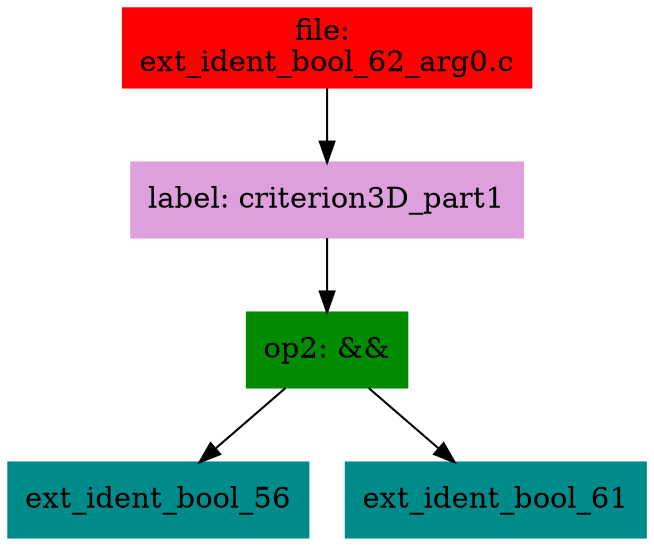 digraph G {
node [shape=box]

0 [label="file: 
ext_ident_bool_62_arg0.c",color=red, style=filled]
1 [label="label: criterion3D_part1",color=plum, style=filled]
0 -> 1
2 [label="op2: &&",color=green4, style=filled]
1 -> 2
3 [label="ext_ident_bool_56",color=cyan4, style=filled]
2 -> 3
30 [label="ext_ident_bool_61",color=cyan4, style=filled]
2 -> 30


}

